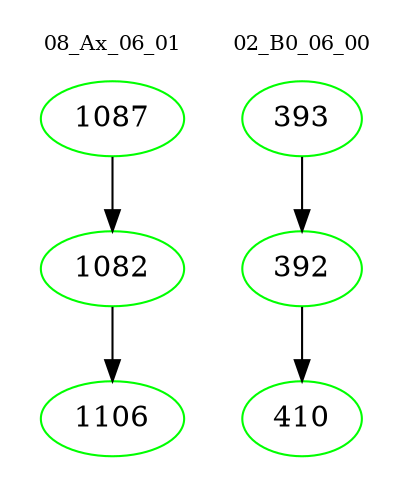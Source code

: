 digraph{
subgraph cluster_0 {
color = white
label = "08_Ax_06_01";
fontsize=10;
T0_1087 [label="1087", color="green"]
T0_1087 -> T0_1082 [color="black"]
T0_1082 [label="1082", color="green"]
T0_1082 -> T0_1106 [color="black"]
T0_1106 [label="1106", color="green"]
}
subgraph cluster_1 {
color = white
label = "02_B0_06_00";
fontsize=10;
T1_393 [label="393", color="green"]
T1_393 -> T1_392 [color="black"]
T1_392 [label="392", color="green"]
T1_392 -> T1_410 [color="black"]
T1_410 [label="410", color="green"]
}
}

